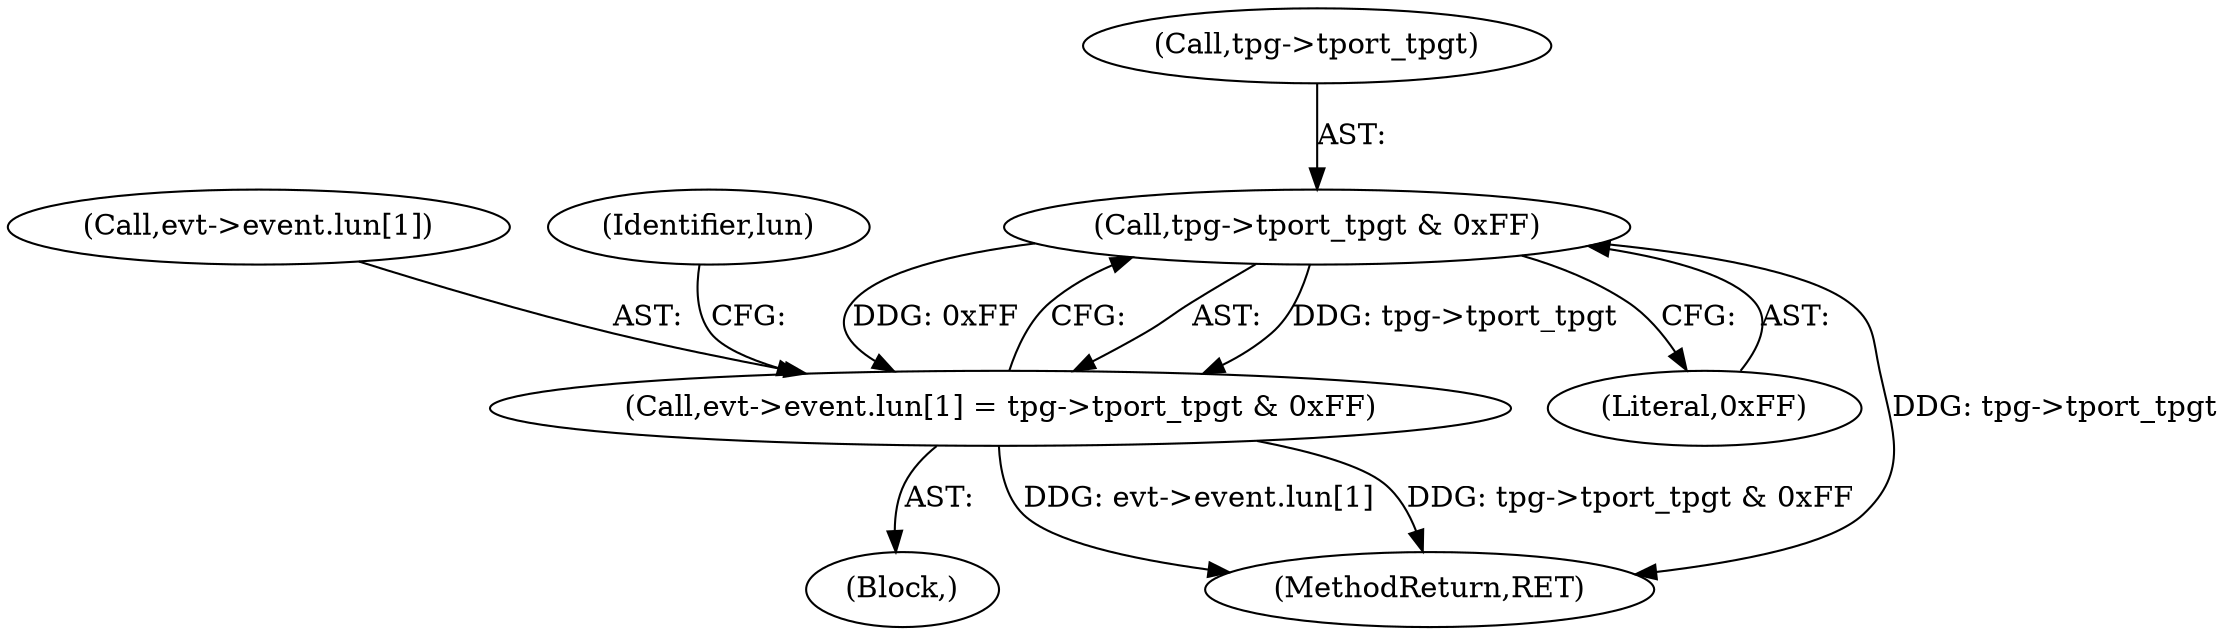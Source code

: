 digraph "0_linux_59c816c1f24df0204e01851431d3bab3eb76719c_0@pointer" {
"1000142" [label="(Call,tpg->tport_tpgt & 0xFF)"];
"1000134" [label="(Call,evt->event.lun[1] = tpg->tport_tpgt & 0xFF)"];
"1000135" [label="(Call,evt->event.lun[1])"];
"1000150" [label="(Identifier,lun)"];
"1000146" [label="(Literal,0xFF)"];
"1000142" [label="(Call,tpg->tport_tpgt & 0xFF)"];
"1000199" [label="(MethodReturn,RET)"];
"1000143" [label="(Call,tpg->tport_tpgt)"];
"1000134" [label="(Call,evt->event.lun[1] = tpg->tport_tpgt & 0xFF)"];
"1000124" [label="(Block,)"];
"1000142" -> "1000134"  [label="AST: "];
"1000142" -> "1000146"  [label="CFG: "];
"1000143" -> "1000142"  [label="AST: "];
"1000146" -> "1000142"  [label="AST: "];
"1000134" -> "1000142"  [label="CFG: "];
"1000142" -> "1000199"  [label="DDG: tpg->tport_tpgt"];
"1000142" -> "1000134"  [label="DDG: tpg->tport_tpgt"];
"1000142" -> "1000134"  [label="DDG: 0xFF"];
"1000134" -> "1000124"  [label="AST: "];
"1000135" -> "1000134"  [label="AST: "];
"1000150" -> "1000134"  [label="CFG: "];
"1000134" -> "1000199"  [label="DDG: tpg->tport_tpgt & 0xFF"];
"1000134" -> "1000199"  [label="DDG: evt->event.lun[1]"];
}
